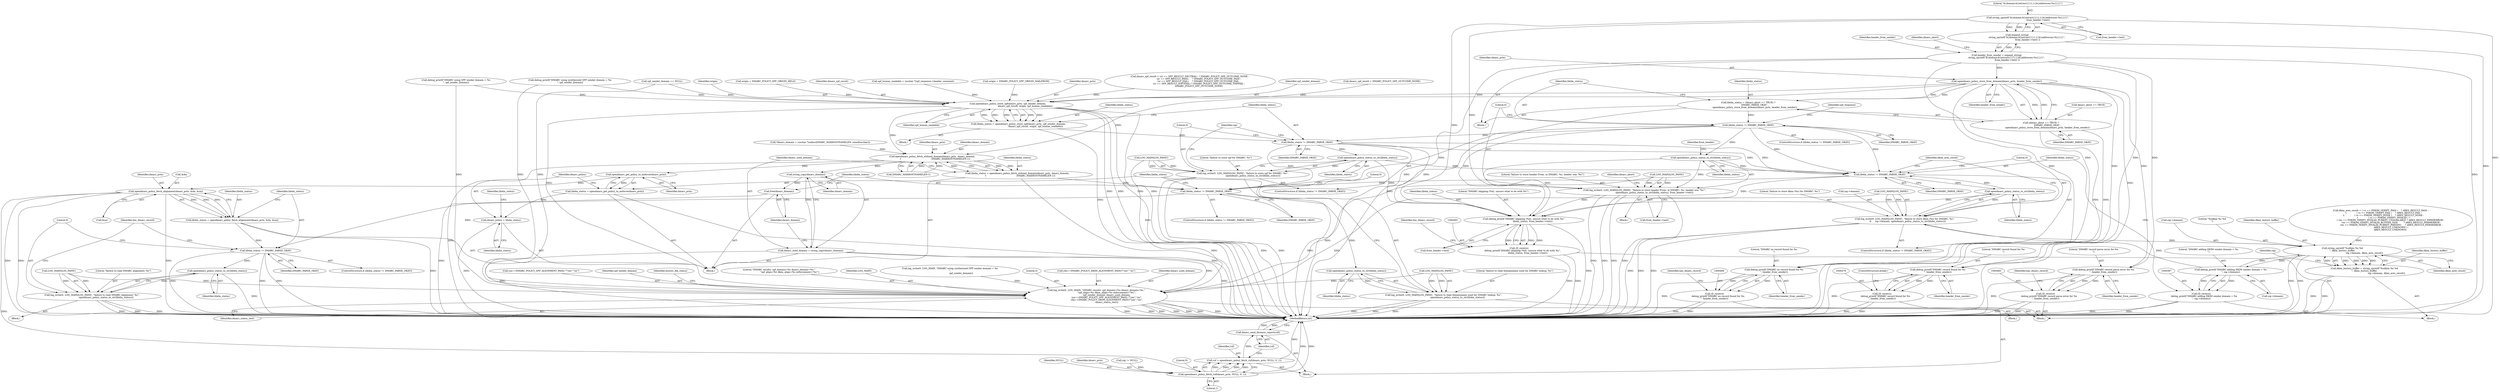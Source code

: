digraph "0_exim_5b7a7c051c9ab9ee7c924a611f90ef2be03e0ad0@API" {
"1000164" [label="(Call,string_sprintf(\"${domain:${extract{1}{:}{${addresses:%s}}}}\",\n                             from_header->text))"];
"1000163" [label="(Call,expand_string(\n                           string_sprintf(\"${domain:${extract{1}{:}{${addresses:%s}}}}\",\n                             from_header->text) ))"];
"1000161" [label="(Call,header_from_sender = expand_string(\n                           string_sprintf(\"${domain:${extract{1}{:}{${addresses:%s}}}}\",\n                             from_header->text) ))"];
"1000179" [label="(Call,opendmarc_policy_store_from_domain(dmarc_pctx, header_from_sender))"];
"1000172" [label="(Call,libdm_status = (dmarc_abort == TRUE) ?\n                  DMARC_PARSE_OKAY :\n                  opendmarc_policy_store_from_domain(dmarc_pctx, header_from_sender))"];
"1000183" [label="(Call,libdm_status != DMARC_PARSE_OKAY)"];
"1000193" [label="(Call,opendmarc_policy_status_to_str(libdm_status))"];
"1000187" [label="(Call,log_write(0, LOG_MAIN|LOG_PANIC, \"failure to store header From: in DMARC: %s, header was '%s'\",\n                           opendmarc_policy_status_to_str(libdm_status), from_header->text))"];
"1000494" [label="(Call,debug_printf(\"DMARC skipping (%d), unsure what to do with %s\",\n                        libdm_status, from_header->text))"];
"1000492" [label="(Call,(D_receive)\n          debug_printf(\"DMARC skipping (%d), unsure what to do with %s\",\n                        libdm_status, from_header->text))"];
"1000394" [label="(Call,libdm_status != DMARC_PARSE_OKAY)"];
"1000406" [label="(Call,opendmarc_policy_status_to_str(libdm_status))"];
"1000397" [label="(Call,log_write(0, LOG_MAIN|LOG_PANIC, \"failure to store dkim (%s) for DMARC: %s\",\n        \t\t     sig->domain, opendmarc_policy_status_to_str(libdm_status)))"];
"1000448" [label="(Call,string_sprintf(\"%sdkim %s %d\n\", dkim_history_buffer,\n                                                             sig->domain, dkim_ares_result))"];
"1000388" [label="(Call,debug_printf(\"DMARC adding DKIM sender domain = %s\n\", sig->domain))"];
"1000386" [label="(Call,(D_receive)\n        debug_printf(\"DMARC adding DKIM sender domain = %s\n\", sig->domain))"];
"1000446" [label="(Call,dkim_history_buffer = string_sprintf(\"%sdkim %s %d\n\", dkim_history_buffer,\n                                                             sig->domain, dkim_ares_result))"];
"1000528" [label="(Call,libdm_status != DMARC_PARSE_OKAY)"];
"1000538" [label="(Call,opendmarc_policy_status_to_str(libdm_status))"];
"1000532" [label="(Call,log_write(0, LOG_MAIN|LOG_PANIC, \"failure to read domainname used for DMARC lookup: %s\",\n                                       opendmarc_policy_status_to_str(libdm_status)))"];
"1000615" [label="(Call,libdm_status != DMARC_PARSE_OKAY)"];
"1000625" [label="(Call,opendmarc_policy_status_to_str(libdm_status))"];
"1000619" [label="(Call,log_write(0, LOG_MAIN|LOG_PANIC, \"failure to read DMARC alignment: %s\",\n                                       opendmarc_policy_status_to_str(libdm_status)))"];
"1000334" [label="(Call,libdm_status != DMARC_PARSE_OKAY)"];
"1000343" [label="(Call,opendmarc_policy_status_to_str(libdm_status))"];
"1000337" [label="(Call,log_write(0, LOG_MAIN|LOG_PANIC, \"failure to store spf for DMARC: %s\",\n                             opendmarc_policy_status_to_str(libdm_status)))"];
"1000174" [label="(Call,(dmarc_abort == TRUE) ?\n                  DMARC_PARSE_OKAY :\n                  opendmarc_policy_store_from_domain(dmarc_pctx, header_from_sender))"];
"1000327" [label="(Call,opendmarc_policy_store_spf(dmarc_pctx, spf_sender_domain,\n                                                dmarc_spf_result, origin, spf_human_readable))"];
"1000325" [label="(Call,libdm_status = opendmarc_policy_store_spf(dmarc_pctx, spf_sender_domain,\n                                                dmarc_spf_result, origin, spf_human_readable))"];
"1000515" [label="(Call,opendmarc_policy_fetch_utilized_domain(dmarc_pctx, dmarc_domain,\n        \t                                          DMARC_MAXHOSTNAMELEN-1))"];
"1000513" [label="(Call,libdm_status = opendmarc_policy_fetch_utilized_domain(dmarc_pctx, dmarc_domain,\n        \t                                          DMARC_MAXHOSTNAMELEN-1))"];
"1000523" [label="(Call,string_copy(dmarc_domain))"];
"1000521" [label="(Call,dmarc_used_domain = string_copy(dmarc_domain))"];
"1000632" [label="(Call,log_write(0, LOG_MAIN, \"DMARC results: spf_domain=%s dmarc_domain=%s \"\n                             \"spf_align=%s dkim_align=%s enforcement='%s'\",\n                             spf_sender_domain, dmarc_used_domain,\n                             (sa==DMARC_POLICY_SPF_ALIGNMENT_PASS) ?\"yes\":\"no\",\n                             (da==DMARC_POLICY_DKIM_ALIGNMENT_PASS)?\"yes\":\"no\",\n                             dmarc_status_text))"];
"1000525" [label="(Call,free(dmarc_domain))"];
"1000542" [label="(Call,opendmarc_get_policy_to_enforce(dmarc_pctx))"];
"1000540" [label="(Call,libdm_status = opendmarc_get_policy_to_enforce(dmarc_pctx))"];
"1000544" [label="(Call,dmarc_policy = libdm_status)"];
"1000608" [label="(Call,opendmarc_policy_fetch_alignment(dmarc_pctx, &da, &sa))"];
"1000606" [label="(Call,libdm_status = opendmarc_policy_fetch_alignment(dmarc_pctx, &da, &sa))"];
"1000656" [label="(Call,opendmarc_policy_fetch_ruf(dmarc_pctx, NULL, 0, 1))"];
"1000654" [label="(Call,ruf = opendmarc_policy_fetch_ruf(dmarc_pctx, NULL, 0, 1))"];
"1000661" [label="(Call,dmarc_send_forensic_report(ruf))"];
"1000467" [label="(Call,debug_printf(\"DMARC no record found for %s\n\", header_from_sender))"];
"1000465" [label="(Call,(D_receive)\n          debug_printf(\"DMARC no record found for %s\n\", header_from_sender))"];
"1000477" [label="(Call,debug_printf(\"DMARC record found for %s\n\", header_from_sender))"];
"1000475" [label="(Call,(D_receive)\n          debug_printf(\"DMARC record found for %s\n\", header_from_sender))"];
"1000484" [label="(Call,debug_printf(\"DMARC record parse error for %s\n\", header_from_sender))"];
"1000482" [label="(Call,(D_receive)\n          debug_printf(\"DMARC record parse error for %s\n\", header_from_sender))"];
"1000607" [label="(Identifier,libdm_status)"];
"1000325" [label="(Call,libdm_status = opendmarc_policy_store_spf(dmarc_pctx, spf_sender_domain,\n                                                dmarc_spf_result, origin, spf_human_readable))"];
"1000501" [label="(Identifier,has_dmarc_record)"];
"1000448" [label="(Call,string_sprintf(\"%sdkim %s %d\n\", dkim_history_buffer,\n                                                             sig->domain, dkim_ares_result))"];
"1000471" [label="(Identifier,has_dmarc_record)"];
"1000221" [label="(Call,debug_printf(\"DMARC using synthesized SPF sender domain = %s\n\", spf_sender_domain))"];
"1000179" [label="(Call,opendmarc_policy_store_from_domain(dmarc_pctx, header_from_sender))"];
"1000335" [label="(Identifier,libdm_status)"];
"1000484" [label="(Call,debug_printf(\"DMARC record parse error for %s\n\", header_from_sender))"];
"1000467" [label="(Call,debug_printf(\"DMARC no record found for %s\n\", header_from_sender))"];
"1000494" [label="(Call,debug_printf(\"DMARC skipping (%d), unsure what to do with %s\",\n                        libdm_status, from_header->text))"];
"1000488" [label="(Identifier,has_dmarc_record)"];
"1000193" [label="(Call,opendmarc_policy_status_to_str(libdm_status))"];
"1000165" [label="(Literal,\"${domain:${extract{1}{:}{${addresses:%s}}}}\")"];
"1000620" [label="(Literal,0)"];
"1000174" [label="(Call,(dmarc_abort == TRUE) ?\n                  DMARC_PARSE_OKAY :\n                  opendmarc_policy_store_from_domain(dmarc_pctx, header_from_sender))"];
"1000537" [label="(Literal,\"failure to read domainname used for DMARC lookup: %s\")"];
"1000659" [label="(Literal,0)"];
"1000230" [label="(Call,origin = DMARC_POLICY_SPF_ORIGIN_HELO)"];
"1000626" [label="(Identifier,libdm_status)"];
"1000632" [label="(Call,log_write(0, LOG_MAIN, \"DMARC results: spf_domain=%s dmarc_domain=%s \"\n                             \"spf_align=%s dkim_align=%s enforcement='%s'\",\n                             spf_sender_domain, dmarc_used_domain,\n                             (sa==DMARC_POLICY_SPF_ALIGNMENT_PASS) ?\"yes\":\"no\",\n                             (da==DMARC_POLICY_DKIM_ALIGNMENT_PASS)?\"yes\":\"no\",\n                             dmarc_status_text))"];
"1000635" [label="(Literal,\"DMARC results: spf_domain=%s dmarc_domain=%s \"\n                             \"spf_align=%s dkim_align=%s enforcement='%s'\")"];
"1000469" [label="(Identifier,header_from_sender)"];
"1000662" [label="(Identifier,ruf)"];
"1000486" [label="(Identifier,header_from_sender)"];
"1000339" [label="(Call,LOG_MAIN|LOG_PANIC)"];
"1000541" [label="(Identifier,libdm_status)"];
"1000525" [label="(Call,free(dmarc_domain))"];
"1000343" [label="(Call,opendmarc_policy_status_to_str(libdm_status))"];
"1000534" [label="(Call,LOG_MAIN|LOG_PANIC)"];
"1000185" [label="(Identifier,DMARC_PARSE_OKAY)"];
"1000194" [label="(Identifier,libdm_status)"];
"1000462" [label="(Block,)"];
"1000173" [label="(Identifier,libdm_status)"];
"1000389" [label="(Literal,\"DMARC adding DKIM sender domain = %s\n\")"];
"1000182" [label="(ControlStructure,if (libdm_status != DMARC_PARSE_OKAY))"];
"1000656" [label="(Call,opendmarc_policy_fetch_ruf(dmarc_pctx, NULL, 0, 1))"];
"1000162" [label="(Identifier,header_from_sender)"];
"1000532" [label="(Call,log_write(0, LOG_MAIN|LOG_PANIC, \"failure to read domainname used for DMARC lookup: %s\",\n                                       opendmarc_policy_status_to_str(libdm_status)))"];
"1000402" [label="(Literal,\"failure to store dkim (%s) for DMARC: %s\")"];
"1000492" [label="(Call,(D_receive)\n          debug_printf(\"DMARC skipping (%d), unsure what to do with %s\",\n                        libdm_status, from_header->text))"];
"1000625" [label="(Call,opendmarc_policy_status_to_str(libdm_status))"];
"1000456" [label="(Identifier,sig)"];
"1000619" [label="(Call,log_write(0, LOG_MAIN|LOG_PANIC, \"failure to read DMARC alignment: %s\",\n                                       opendmarc_policy_status_to_str(libdm_status)))"];
"1000614" [label="(ControlStructure,if (libdm_status != DMARC_PARSE_OKAY))"];
"1000660" [label="(Literal,1)"];
"1000527" [label="(ControlStructure,if (libdm_status != DMARC_PARSE_OKAY))"];
"1000495" [label="(Literal,\"DMARC skipping (%d), unsure what to do with %s\")"];
"1000454" [label="(Identifier,dkim_ares_result)"];
"1000394" [label="(Call,libdm_status != DMARC_PARSE_OKAY)"];
"1000465" [label="(Call,(D_receive)\n          debug_printf(\"DMARC no record found for %s\n\", header_from_sender))"];
"1000388" [label="(Call,debug_printf(\"DMARC adding DKIM sender domain = %s\n\", sig->domain))"];
"1000637" [label="(Identifier,dmarc_used_domain)"];
"1000542" [label="(Call,opendmarc_get_policy_to_enforce(dmarc_pctx))"];
"1000496" [label="(Identifier,libdm_status)"];
"1000160" [label="(Block,)"];
"1000390" [label="(Call,sig->domain)"];
"1000517" [label="(Identifier,dmarc_domain)"];
"1000661" [label="(Call,dmarc_send_forensic_report(ruf))"];
"1000531" [label="(Block,)"];
"1000515" [label="(Call,opendmarc_policy_fetch_utilized_domain(dmarc_pctx, dmarc_domain,\n        \t                                          DMARC_MAXHOSTNAMELEN-1))"];
"1000617" [label="(Identifier,DMARC_PARSE_OKAY)"];
"1000523" [label="(Call,string_copy(dmarc_domain))"];
"1000338" [label="(Literal,0)"];
"1000346" [label="(Identifier,sig)"];
"1000618" [label="(Block,)"];
"1000396" [label="(Identifier,DMARC_PARSE_OKAY)"];
"1000161" [label="(Call,header_from_sender = expand_string(\n                           string_sprintf(\"${domain:${extract{1}{:}{${addresses:%s}}}}\",\n                             from_header->text) ))"];
"1000449" [label="(Literal,\"%sdkim %s %d\n\")"];
"1000196" [label="(Identifier,from_header)"];
"1000181" [label="(Identifier,header_from_sender)"];
"1000655" [label="(Identifier,ruf)"];
"1000195" [label="(Call,from_header->text)"];
"1000164" [label="(Call,string_sprintf(\"${domain:${extract{1}{:}{${addresses:%s}}}}\",\n                             from_header->text))"];
"1000477" [label="(Call,debug_printf(\"DMARC record found for %s\n\", header_from_sender))"];
"1000403" [label="(Call,sig->domain)"];
"1000616" [label="(Identifier,libdm_status)"];
"1000654" [label="(Call,ruf = opendmarc_policy_fetch_ruf(dmarc_pctx, NULL, 0, 1))"];
"1000544" [label="(Call,dmarc_policy = libdm_status)"];
"1000539" [label="(Identifier,libdm_status)"];
"1000203" [label="(Identifier,spf_response)"];
"1000334" [label="(Call,libdm_status != DMARC_PARSE_OKAY)"];
"1000170" [label="(Identifier,dmarc_abort)"];
"1000624" [label="(Literal,\"failure to read DMARC alignment: %s\")"];
"1000192" [label="(Literal,\"failure to store header From: in DMARC: %s, header was '%s'\")"];
"1000608" [label="(Call,opendmarc_policy_fetch_alignment(dmarc_pctx, &da, &sa))"];
"1000514" [label="(Identifier,libdm_status)"];
"1000482" [label="(Call,(D_receive)\n          debug_printf(\"DMARC record parse error for %s\n\", header_from_sender))"];
"1000330" [label="(Identifier,dmarc_spf_result)"];
"1000450" [label="(Identifier,dkim_history_buffer)"];
"1000658" [label="(Identifier,NULL)"];
"1000180" [label="(Identifier,dmarc_pctx)"];
"1000344" [label="(Identifier,libdm_status)"];
"1000629" [label="(Identifier,has_dmarc_record)"];
"1000610" [label="(Call,&da)"];
"1000521" [label="(Call,dmarc_used_domain = string_copy(dmarc_domain))"];
"1000634" [label="(Identifier,LOG_MAIN)"];
"1000530" [label="(Identifier,DMARC_PARSE_OKAY)"];
"1000609" [label="(Identifier,dmarc_pctx)"];
"1000214" [label="(Call,log_write(0, LOG_MAIN, \"DMARC using synthesized SPF sender domain = %s\n\",\n                               spf_sender_domain))"];
"1000633" [label="(Literal,0)"];
"1000408" [label="(Call,dkim_ares_result = ( vs == PDKIM_VERIFY_PASS )    ? ARES_RESULT_PASS :\n        \t              ( vs == PDKIM_VERIFY_FAIL )    ? ARES_RESULT_FAIL :\n        \t              ( vs == PDKIM_VERIFY_NONE )    ? ARES_RESULT_NONE :\n        \t              ( vs == PDKIM_VERIFY_INVALID ) ?\n                           ( ves == PDKIM_VERIFY_INVALID_PUBKEY_UNAVAILABLE ? ARES_RESULT_PERMERROR :\n                             ves == PDKIM_VERIFY_INVALID_BUFFER_SIZE        ? ARES_RESULT_PERMERROR :\n                             ves == PDKIM_VERIFY_INVALID_PUBKEY_PARSING     ? ARES_RESULT_PERMERROR :\n                             ARES_RESULT_UNKNOWN ) :\n                          ARES_RESULT_UNKNOWN)"];
"1000332" [label="(Identifier,spf_human_readable)"];
"1000657" [label="(Identifier,dmarc_pctx)"];
"1000526" [label="(Identifier,dmarc_domain)"];
"1000650" [label="(Identifier,dmarc_status_text)"];
"1000314" [label="(Call,debug_printf(\"DMARC using SPF sender domain = %s\n\", spf_sender_domain))"];
"1000326" [label="(Identifier,libdm_status)"];
"1000120" [label="(Block,)"];
"1000524" [label="(Identifier,dmarc_domain)"];
"1000538" [label="(Call,opendmarc_policy_status_to_str(libdm_status))"];
"1000189" [label="(Call,LOG_MAIN|LOG_PANIC)"];
"1000305" [label="(Call,spf_human_readable = (uschar *)spf_response->header_comment)"];
"1000528" [label="(Call,libdm_status != DMARC_PARSE_OKAY)"];
"1000497" [label="(Call,from_header->text)"];
"1000163" [label="(Call,expand_string(\n                           string_sprintf(\"${domain:${extract{1}{:}{${addresses:%s}}}}\",\n                             from_header->text) ))"];
"1000327" [label="(Call,opendmarc_policy_store_spf(dmarc_pctx, spf_sender_domain,\n                                                dmarc_spf_result, origin, spf_human_readable))"];
"1000302" [label="(Call,origin = DMARC_POLICY_SPF_ORIGIN_MAILFROM)"];
"1000615" [label="(Call,libdm_status != DMARC_PARSE_OKAY)"];
"1000606" [label="(Call,libdm_status = opendmarc_policy_fetch_alignment(dmarc_pctx, &da, &sa))"];
"1000621" [label="(Call,LOG_MAIN|LOG_PANIC)"];
"1000336" [label="(Identifier,DMARC_PARSE_OKAY)"];
"1000328" [label="(Identifier,dmarc_pctx)"];
"1000342" [label="(Literal,\"failure to store spf for DMARC: %s\")"];
"1000644" [label="(Call,(da==DMARC_POLICY_DKIM_ALIGNMENT_PASS)?\"yes\":\"no\")"];
"1000485" [label="(Literal,\"DMARC record parse error for %s\n\")"];
"1000337" [label="(Call,log_write(0, LOG_MAIN|LOG_PANIC, \"failure to store spf for DMARC: %s\",\n                             opendmarc_policy_status_to_str(libdm_status)))"];
"1000353" [label="(Block,)"];
"1000516" [label="(Identifier,dmarc_pctx)"];
"1000398" [label="(Literal,0)"];
"1000183" [label="(Call,libdm_status != DMARC_PARSE_OKAY)"];
"1000397" [label="(Call,log_write(0, LOG_MAIN|LOG_PANIC, \"failure to store dkim (%s) for DMARC: %s\",\n        \t\t     sig->domain, opendmarc_policy_status_to_str(libdm_status)))"];
"1000451" [label="(Call,sig->domain)"];
"1000386" [label="(Call,(D_receive)\n        debug_printf(\"DMARC adding DKIM sender domain = %s\n\", sig->domain))"];
"1000612" [label="(Call,&sa)"];
"1000447" [label="(Identifier,dkim_history_buffer)"];
"1000631" [label="(Block,)"];
"1000406" [label="(Call,opendmarc_policy_status_to_str(libdm_status))"];
"1000350" [label="(Call,sig != NULL)"];
"1000638" [label="(Call,(sa==DMARC_POLICY_SPF_ALIGNMENT_PASS) ?\"yes\":\"no\")"];
"1000241" [label="(Call,dmarc_spf_result = (sr == SPF_RESULT_NEUTRAL)  ? DMARC_POLICY_SPF_OUTCOME_NONE :\n                         (sr == SPF_RESULT_PASS)     ? DMARC_POLICY_SPF_OUTCOME_PASS :\n                         (sr == SPF_RESULT_FAIL)     ? DMARC_POLICY_SPF_OUTCOME_FAIL :\n                         (sr == SPF_RESULT_SOFTFAIL) ? DMARC_POLICY_SPF_OUTCOME_TMPFAIL :\n                         DMARC_POLICY_SPF_OUTCOME_NONE)"];
"1000540" [label="(Call,libdm_status = opendmarc_get_policy_to_enforce(dmarc_pctx))"];
"1000166" [label="(Call,from_header->text)"];
"1000186" [label="(Block,)"];
"1000543" [label="(Identifier,dmarc_pctx)"];
"1000184" [label="(Identifier,libdm_status)"];
"1000518" [label="(Call,DMARC_MAXHOSTNAMELEN-1)"];
"1000479" [label="(Identifier,header_from_sender)"];
"1000333" [label="(ControlStructure,if (libdm_status != DMARC_PARSE_OKAY))"];
"1000329" [label="(Identifier,spf_sender_domain)"];
"1000172" [label="(Call,libdm_status = (dmarc_abort == TRUE) ?\n                  DMARC_PARSE_OKAY :\n                  opendmarc_policy_store_from_domain(dmarc_pctx, header_from_sender))"];
"1000224" [label="(Call,dmarc_spf_result = DMARC_POLICY_SPF_OUTCOME_NONE)"];
"1000548" [label="(Identifier,libdm_status)"];
"1000393" [label="(ControlStructure,if (libdm_status != DMARC_PARSE_OKAY))"];
"1000545" [label="(Identifier,dmarc_policy)"];
"1000636" [label="(Identifier,spf_sender_domain)"];
"1000513" [label="(Call,libdm_status = opendmarc_policy_fetch_utilized_domain(dmarc_pctx, dmarc_domain,\n        \t                                          DMARC_MAXHOSTNAMELEN-1))"];
"1000178" [label="(Identifier,DMARC_PARSE_OKAY)"];
"1000478" [label="(Literal,\"DMARC record found for %s\n\")"];
"1000522" [label="(Identifier,dmarc_used_domain)"];
"1000475" [label="(Call,(D_receive)\n          debug_printf(\"DMARC record found for %s\n\", header_from_sender))"];
"1000199" [label="(Identifier,dmarc_abort)"];
"1000446" [label="(Call,dkim_history_buffer = string_sprintf(\"%sdkim %s %d\n\", dkim_history_buffer,\n                                                             sig->domain, dkim_ares_result))"];
"1000399" [label="(Call,LOG_MAIN|LOG_PANIC)"];
"1000188" [label="(Literal,0)"];
"1000409" [label="(Identifier,dkim_ares_result)"];
"1000187" [label="(Call,log_write(0, LOG_MAIN|LOG_PANIC, \"failure to store header From: in DMARC: %s, header was '%s'\",\n                           opendmarc_policy_status_to_str(libdm_status), from_header->text))"];
"1000533" [label="(Literal,0)"];
"1000652" [label="(Identifier,history_file_status)"];
"1000505" [label="(Call,*dmarc_domain = (uschar *)calloc(DMARC_MAXHOSTNAMELEN, sizeof(uschar)))"];
"1000207" [label="(Call,spf_sender_domain == NULL)"];
"1000546" [label="(Identifier,libdm_status)"];
"1000175" [label="(Call,dmarc_abort == TRUE)"];
"1000331" [label="(Identifier,origin)"];
"1000468" [label="(Literal,\"DMARC no record found for %s\n\")"];
"1000395" [label="(Identifier,libdm_status)"];
"1000480" [label="(ControlStructure,break;)"];
"1000407" [label="(Identifier,libdm_status)"];
"1000529" [label="(Identifier,libdm_status)"];
"1000324" [label="(Block,)"];
"1000663" [label="(MethodReturn,int)"];
"1000164" -> "1000163"  [label="AST: "];
"1000164" -> "1000166"  [label="CFG: "];
"1000165" -> "1000164"  [label="AST: "];
"1000166" -> "1000164"  [label="AST: "];
"1000163" -> "1000164"  [label="CFG: "];
"1000164" -> "1000663"  [label="DDG: "];
"1000164" -> "1000163"  [label="DDG: "];
"1000164" -> "1000163"  [label="DDG: "];
"1000164" -> "1000187"  [label="DDG: "];
"1000164" -> "1000494"  [label="DDG: "];
"1000163" -> "1000161"  [label="AST: "];
"1000161" -> "1000163"  [label="CFG: "];
"1000163" -> "1000663"  [label="DDG: "];
"1000163" -> "1000161"  [label="DDG: "];
"1000161" -> "1000160"  [label="AST: "];
"1000162" -> "1000161"  [label="AST: "];
"1000170" -> "1000161"  [label="CFG: "];
"1000161" -> "1000663"  [label="DDG: "];
"1000161" -> "1000663"  [label="DDG: "];
"1000161" -> "1000179"  [label="DDG: "];
"1000161" -> "1000467"  [label="DDG: "];
"1000161" -> "1000477"  [label="DDG: "];
"1000161" -> "1000484"  [label="DDG: "];
"1000179" -> "1000174"  [label="AST: "];
"1000179" -> "1000181"  [label="CFG: "];
"1000180" -> "1000179"  [label="AST: "];
"1000181" -> "1000179"  [label="AST: "];
"1000174" -> "1000179"  [label="CFG: "];
"1000179" -> "1000663"  [label="DDG: "];
"1000179" -> "1000172"  [label="DDG: "];
"1000179" -> "1000172"  [label="DDG: "];
"1000179" -> "1000174"  [label="DDG: "];
"1000179" -> "1000174"  [label="DDG: "];
"1000179" -> "1000327"  [label="DDG: "];
"1000179" -> "1000467"  [label="DDG: "];
"1000179" -> "1000477"  [label="DDG: "];
"1000179" -> "1000484"  [label="DDG: "];
"1000179" -> "1000515"  [label="DDG: "];
"1000172" -> "1000160"  [label="AST: "];
"1000172" -> "1000174"  [label="CFG: "];
"1000173" -> "1000172"  [label="AST: "];
"1000174" -> "1000172"  [label="AST: "];
"1000184" -> "1000172"  [label="CFG: "];
"1000172" -> "1000663"  [label="DDG: "];
"1000172" -> "1000183"  [label="DDG: "];
"1000183" -> "1000182"  [label="AST: "];
"1000183" -> "1000185"  [label="CFG: "];
"1000184" -> "1000183"  [label="AST: "];
"1000185" -> "1000183"  [label="AST: "];
"1000188" -> "1000183"  [label="CFG: "];
"1000203" -> "1000183"  [label="CFG: "];
"1000183" -> "1000193"  [label="DDG: "];
"1000183" -> "1000334"  [label="DDG: "];
"1000183" -> "1000394"  [label="DDG: "];
"1000183" -> "1000394"  [label="DDG: "];
"1000183" -> "1000494"  [label="DDG: "];
"1000183" -> "1000528"  [label="DDG: "];
"1000193" -> "1000187"  [label="AST: "];
"1000193" -> "1000194"  [label="CFG: "];
"1000194" -> "1000193"  [label="AST: "];
"1000196" -> "1000193"  [label="CFG: "];
"1000193" -> "1000187"  [label="DDG: "];
"1000193" -> "1000394"  [label="DDG: "];
"1000193" -> "1000494"  [label="DDG: "];
"1000187" -> "1000186"  [label="AST: "];
"1000187" -> "1000195"  [label="CFG: "];
"1000188" -> "1000187"  [label="AST: "];
"1000189" -> "1000187"  [label="AST: "];
"1000192" -> "1000187"  [label="AST: "];
"1000195" -> "1000187"  [label="AST: "];
"1000199" -> "1000187"  [label="CFG: "];
"1000187" -> "1000663"  [label="DDG: "];
"1000187" -> "1000663"  [label="DDG: "];
"1000187" -> "1000663"  [label="DDG: "];
"1000187" -> "1000663"  [label="DDG: "];
"1000189" -> "1000187"  [label="DDG: "];
"1000189" -> "1000187"  [label="DDG: "];
"1000187" -> "1000494"  [label="DDG: "];
"1000494" -> "1000492"  [label="AST: "];
"1000494" -> "1000497"  [label="CFG: "];
"1000495" -> "1000494"  [label="AST: "];
"1000496" -> "1000494"  [label="AST: "];
"1000497" -> "1000494"  [label="AST: "];
"1000492" -> "1000494"  [label="CFG: "];
"1000494" -> "1000663"  [label="DDG: "];
"1000494" -> "1000492"  [label="DDG: "];
"1000494" -> "1000492"  [label="DDG: "];
"1000494" -> "1000492"  [label="DDG: "];
"1000406" -> "1000494"  [label="DDG: "];
"1000334" -> "1000494"  [label="DDG: "];
"1000394" -> "1000494"  [label="DDG: "];
"1000343" -> "1000494"  [label="DDG: "];
"1000492" -> "1000462"  [label="AST: "];
"1000493" -> "1000492"  [label="AST: "];
"1000501" -> "1000492"  [label="CFG: "];
"1000492" -> "1000663"  [label="DDG: "];
"1000492" -> "1000663"  [label="DDG: "];
"1000394" -> "1000393"  [label="AST: "];
"1000394" -> "1000396"  [label="CFG: "];
"1000395" -> "1000394"  [label="AST: "];
"1000396" -> "1000394"  [label="AST: "];
"1000398" -> "1000394"  [label="CFG: "];
"1000409" -> "1000394"  [label="CFG: "];
"1000406" -> "1000394"  [label="DDG: "];
"1000334" -> "1000394"  [label="DDG: "];
"1000334" -> "1000394"  [label="DDG: "];
"1000343" -> "1000394"  [label="DDG: "];
"1000394" -> "1000406"  [label="DDG: "];
"1000394" -> "1000528"  [label="DDG: "];
"1000406" -> "1000397"  [label="AST: "];
"1000406" -> "1000407"  [label="CFG: "];
"1000407" -> "1000406"  [label="AST: "];
"1000397" -> "1000406"  [label="CFG: "];
"1000406" -> "1000397"  [label="DDG: "];
"1000397" -> "1000393"  [label="AST: "];
"1000398" -> "1000397"  [label="AST: "];
"1000399" -> "1000397"  [label="AST: "];
"1000402" -> "1000397"  [label="AST: "];
"1000403" -> "1000397"  [label="AST: "];
"1000409" -> "1000397"  [label="CFG: "];
"1000397" -> "1000663"  [label="DDG: "];
"1000397" -> "1000663"  [label="DDG: "];
"1000397" -> "1000663"  [label="DDG: "];
"1000399" -> "1000397"  [label="DDG: "];
"1000399" -> "1000397"  [label="DDG: "];
"1000388" -> "1000397"  [label="DDG: "];
"1000397" -> "1000448"  [label="DDG: "];
"1000448" -> "1000446"  [label="AST: "];
"1000448" -> "1000454"  [label="CFG: "];
"1000449" -> "1000448"  [label="AST: "];
"1000450" -> "1000448"  [label="AST: "];
"1000451" -> "1000448"  [label="AST: "];
"1000454" -> "1000448"  [label="AST: "];
"1000446" -> "1000448"  [label="CFG: "];
"1000448" -> "1000663"  [label="DDG: "];
"1000448" -> "1000663"  [label="DDG: "];
"1000448" -> "1000388"  [label="DDG: "];
"1000448" -> "1000446"  [label="DDG: "];
"1000448" -> "1000446"  [label="DDG: "];
"1000448" -> "1000446"  [label="DDG: "];
"1000448" -> "1000446"  [label="DDG: "];
"1000446" -> "1000448"  [label="DDG: "];
"1000388" -> "1000448"  [label="DDG: "];
"1000408" -> "1000448"  [label="DDG: "];
"1000388" -> "1000386"  [label="AST: "];
"1000388" -> "1000390"  [label="CFG: "];
"1000389" -> "1000388"  [label="AST: "];
"1000390" -> "1000388"  [label="AST: "];
"1000386" -> "1000388"  [label="CFG: "];
"1000388" -> "1000386"  [label="DDG: "];
"1000388" -> "1000386"  [label="DDG: "];
"1000386" -> "1000353"  [label="AST: "];
"1000387" -> "1000386"  [label="AST: "];
"1000395" -> "1000386"  [label="CFG: "];
"1000386" -> "1000663"  [label="DDG: "];
"1000386" -> "1000663"  [label="DDG: "];
"1000446" -> "1000353"  [label="AST: "];
"1000447" -> "1000446"  [label="AST: "];
"1000456" -> "1000446"  [label="CFG: "];
"1000446" -> "1000663"  [label="DDG: "];
"1000446" -> "1000663"  [label="DDG: "];
"1000528" -> "1000527"  [label="AST: "];
"1000528" -> "1000530"  [label="CFG: "];
"1000529" -> "1000528"  [label="AST: "];
"1000530" -> "1000528"  [label="AST: "];
"1000533" -> "1000528"  [label="CFG: "];
"1000541" -> "1000528"  [label="CFG: "];
"1000513" -> "1000528"  [label="DDG: "];
"1000334" -> "1000528"  [label="DDG: "];
"1000528" -> "1000538"  [label="DDG: "];
"1000528" -> "1000615"  [label="DDG: "];
"1000538" -> "1000532"  [label="AST: "];
"1000538" -> "1000539"  [label="CFG: "];
"1000539" -> "1000538"  [label="AST: "];
"1000532" -> "1000538"  [label="CFG: "];
"1000538" -> "1000532"  [label="DDG: "];
"1000532" -> "1000531"  [label="AST: "];
"1000533" -> "1000532"  [label="AST: "];
"1000534" -> "1000532"  [label="AST: "];
"1000537" -> "1000532"  [label="AST: "];
"1000541" -> "1000532"  [label="CFG: "];
"1000532" -> "1000663"  [label="DDG: "];
"1000532" -> "1000663"  [label="DDG: "];
"1000532" -> "1000663"  [label="DDG: "];
"1000534" -> "1000532"  [label="DDG: "];
"1000534" -> "1000532"  [label="DDG: "];
"1000615" -> "1000614"  [label="AST: "];
"1000615" -> "1000617"  [label="CFG: "];
"1000616" -> "1000615"  [label="AST: "];
"1000617" -> "1000615"  [label="AST: "];
"1000620" -> "1000615"  [label="CFG: "];
"1000629" -> "1000615"  [label="CFG: "];
"1000615" -> "1000663"  [label="DDG: "];
"1000615" -> "1000663"  [label="DDG: "];
"1000615" -> "1000663"  [label="DDG: "];
"1000606" -> "1000615"  [label="DDG: "];
"1000615" -> "1000625"  [label="DDG: "];
"1000625" -> "1000619"  [label="AST: "];
"1000625" -> "1000626"  [label="CFG: "];
"1000626" -> "1000625"  [label="AST: "];
"1000619" -> "1000625"  [label="CFG: "];
"1000625" -> "1000663"  [label="DDG: "];
"1000625" -> "1000619"  [label="DDG: "];
"1000619" -> "1000618"  [label="AST: "];
"1000620" -> "1000619"  [label="AST: "];
"1000621" -> "1000619"  [label="AST: "];
"1000624" -> "1000619"  [label="AST: "];
"1000629" -> "1000619"  [label="CFG: "];
"1000619" -> "1000663"  [label="DDG: "];
"1000619" -> "1000663"  [label="DDG: "];
"1000619" -> "1000663"  [label="DDG: "];
"1000621" -> "1000619"  [label="DDG: "];
"1000621" -> "1000619"  [label="DDG: "];
"1000334" -> "1000333"  [label="AST: "];
"1000334" -> "1000336"  [label="CFG: "];
"1000335" -> "1000334"  [label="AST: "];
"1000336" -> "1000334"  [label="AST: "];
"1000338" -> "1000334"  [label="CFG: "];
"1000346" -> "1000334"  [label="CFG: "];
"1000325" -> "1000334"  [label="DDG: "];
"1000334" -> "1000343"  [label="DDG: "];
"1000343" -> "1000337"  [label="AST: "];
"1000343" -> "1000344"  [label="CFG: "];
"1000344" -> "1000343"  [label="AST: "];
"1000337" -> "1000343"  [label="CFG: "];
"1000343" -> "1000337"  [label="DDG: "];
"1000337" -> "1000333"  [label="AST: "];
"1000338" -> "1000337"  [label="AST: "];
"1000339" -> "1000337"  [label="AST: "];
"1000342" -> "1000337"  [label="AST: "];
"1000346" -> "1000337"  [label="CFG: "];
"1000337" -> "1000663"  [label="DDG: "];
"1000337" -> "1000663"  [label="DDG: "];
"1000337" -> "1000663"  [label="DDG: "];
"1000339" -> "1000337"  [label="DDG: "];
"1000339" -> "1000337"  [label="DDG: "];
"1000174" -> "1000178"  [label="CFG: "];
"1000175" -> "1000174"  [label="AST: "];
"1000178" -> "1000174"  [label="AST: "];
"1000174" -> "1000663"  [label="DDG: "];
"1000174" -> "1000663"  [label="DDG: "];
"1000327" -> "1000325"  [label="AST: "];
"1000327" -> "1000332"  [label="CFG: "];
"1000328" -> "1000327"  [label="AST: "];
"1000329" -> "1000327"  [label="AST: "];
"1000330" -> "1000327"  [label="AST: "];
"1000331" -> "1000327"  [label="AST: "];
"1000332" -> "1000327"  [label="AST: "];
"1000325" -> "1000327"  [label="CFG: "];
"1000327" -> "1000663"  [label="DDG: "];
"1000327" -> "1000663"  [label="DDG: "];
"1000327" -> "1000663"  [label="DDG: "];
"1000327" -> "1000663"  [label="DDG: "];
"1000327" -> "1000325"  [label="DDG: "];
"1000327" -> "1000325"  [label="DDG: "];
"1000327" -> "1000325"  [label="DDG: "];
"1000327" -> "1000325"  [label="DDG: "];
"1000327" -> "1000325"  [label="DDG: "];
"1000221" -> "1000327"  [label="DDG: "];
"1000314" -> "1000327"  [label="DDG: "];
"1000207" -> "1000327"  [label="DDG: "];
"1000224" -> "1000327"  [label="DDG: "];
"1000241" -> "1000327"  [label="DDG: "];
"1000302" -> "1000327"  [label="DDG: "];
"1000230" -> "1000327"  [label="DDG: "];
"1000305" -> "1000327"  [label="DDG: "];
"1000327" -> "1000515"  [label="DDG: "];
"1000327" -> "1000632"  [label="DDG: "];
"1000325" -> "1000324"  [label="AST: "];
"1000326" -> "1000325"  [label="AST: "];
"1000335" -> "1000325"  [label="CFG: "];
"1000325" -> "1000663"  [label="DDG: "];
"1000515" -> "1000513"  [label="AST: "];
"1000515" -> "1000518"  [label="CFG: "];
"1000516" -> "1000515"  [label="AST: "];
"1000517" -> "1000515"  [label="AST: "];
"1000518" -> "1000515"  [label="AST: "];
"1000513" -> "1000515"  [label="CFG: "];
"1000515" -> "1000663"  [label="DDG: "];
"1000515" -> "1000513"  [label="DDG: "];
"1000515" -> "1000513"  [label="DDG: "];
"1000515" -> "1000513"  [label="DDG: "];
"1000505" -> "1000515"  [label="DDG: "];
"1000518" -> "1000515"  [label="DDG: "];
"1000518" -> "1000515"  [label="DDG: "];
"1000515" -> "1000523"  [label="DDG: "];
"1000515" -> "1000542"  [label="DDG: "];
"1000513" -> "1000120"  [label="AST: "];
"1000514" -> "1000513"  [label="AST: "];
"1000522" -> "1000513"  [label="CFG: "];
"1000513" -> "1000663"  [label="DDG: "];
"1000523" -> "1000521"  [label="AST: "];
"1000523" -> "1000524"  [label="CFG: "];
"1000524" -> "1000523"  [label="AST: "];
"1000521" -> "1000523"  [label="CFG: "];
"1000523" -> "1000521"  [label="DDG: "];
"1000523" -> "1000525"  [label="DDG: "];
"1000521" -> "1000120"  [label="AST: "];
"1000522" -> "1000521"  [label="AST: "];
"1000526" -> "1000521"  [label="CFG: "];
"1000521" -> "1000663"  [label="DDG: "];
"1000521" -> "1000663"  [label="DDG: "];
"1000521" -> "1000632"  [label="DDG: "];
"1000632" -> "1000631"  [label="AST: "];
"1000632" -> "1000650"  [label="CFG: "];
"1000633" -> "1000632"  [label="AST: "];
"1000634" -> "1000632"  [label="AST: "];
"1000635" -> "1000632"  [label="AST: "];
"1000636" -> "1000632"  [label="AST: "];
"1000637" -> "1000632"  [label="AST: "];
"1000638" -> "1000632"  [label="AST: "];
"1000644" -> "1000632"  [label="AST: "];
"1000650" -> "1000632"  [label="AST: "];
"1000652" -> "1000632"  [label="CFG: "];
"1000632" -> "1000663"  [label="DDG: "];
"1000632" -> "1000663"  [label="DDG: "];
"1000632" -> "1000663"  [label="DDG: "];
"1000632" -> "1000663"  [label="DDG: "];
"1000632" -> "1000663"  [label="DDG: "];
"1000632" -> "1000663"  [label="DDG: "];
"1000632" -> "1000663"  [label="DDG: "];
"1000621" -> "1000632"  [label="DDG: "];
"1000189" -> "1000632"  [label="DDG: "];
"1000214" -> "1000632"  [label="DDG: "];
"1000399" -> "1000632"  [label="DDG: "];
"1000339" -> "1000632"  [label="DDG: "];
"1000534" -> "1000632"  [label="DDG: "];
"1000221" -> "1000632"  [label="DDG: "];
"1000314" -> "1000632"  [label="DDG: "];
"1000207" -> "1000632"  [label="DDG: "];
"1000525" -> "1000120"  [label="AST: "];
"1000525" -> "1000526"  [label="CFG: "];
"1000526" -> "1000525"  [label="AST: "];
"1000529" -> "1000525"  [label="CFG: "];
"1000525" -> "1000663"  [label="DDG: "];
"1000542" -> "1000540"  [label="AST: "];
"1000542" -> "1000543"  [label="CFG: "];
"1000543" -> "1000542"  [label="AST: "];
"1000540" -> "1000542"  [label="CFG: "];
"1000542" -> "1000540"  [label="DDG: "];
"1000542" -> "1000608"  [label="DDG: "];
"1000540" -> "1000120"  [label="AST: "];
"1000541" -> "1000540"  [label="AST: "];
"1000545" -> "1000540"  [label="CFG: "];
"1000540" -> "1000663"  [label="DDG: "];
"1000540" -> "1000544"  [label="DDG: "];
"1000544" -> "1000120"  [label="AST: "];
"1000544" -> "1000546"  [label="CFG: "];
"1000545" -> "1000544"  [label="AST: "];
"1000546" -> "1000544"  [label="AST: "];
"1000548" -> "1000544"  [label="CFG: "];
"1000544" -> "1000663"  [label="DDG: "];
"1000608" -> "1000606"  [label="AST: "];
"1000608" -> "1000612"  [label="CFG: "];
"1000609" -> "1000608"  [label="AST: "];
"1000610" -> "1000608"  [label="AST: "];
"1000612" -> "1000608"  [label="AST: "];
"1000606" -> "1000608"  [label="CFG: "];
"1000608" -> "1000663"  [label="DDG: "];
"1000608" -> "1000663"  [label="DDG: "];
"1000608" -> "1000663"  [label="DDG: "];
"1000608" -> "1000606"  [label="DDG: "];
"1000608" -> "1000606"  [label="DDG: "];
"1000608" -> "1000606"  [label="DDG: "];
"1000608" -> "1000656"  [label="DDG: "];
"1000606" -> "1000120"  [label="AST: "];
"1000607" -> "1000606"  [label="AST: "];
"1000616" -> "1000606"  [label="CFG: "];
"1000606" -> "1000663"  [label="DDG: "];
"1000656" -> "1000654"  [label="AST: "];
"1000656" -> "1000660"  [label="CFG: "];
"1000657" -> "1000656"  [label="AST: "];
"1000658" -> "1000656"  [label="AST: "];
"1000659" -> "1000656"  [label="AST: "];
"1000660" -> "1000656"  [label="AST: "];
"1000654" -> "1000656"  [label="CFG: "];
"1000656" -> "1000663"  [label="DDG: "];
"1000656" -> "1000663"  [label="DDG: "];
"1000656" -> "1000654"  [label="DDG: "];
"1000656" -> "1000654"  [label="DDG: "];
"1000656" -> "1000654"  [label="DDG: "];
"1000656" -> "1000654"  [label="DDG: "];
"1000350" -> "1000656"  [label="DDG: "];
"1000654" -> "1000631"  [label="AST: "];
"1000655" -> "1000654"  [label="AST: "];
"1000662" -> "1000654"  [label="CFG: "];
"1000654" -> "1000663"  [label="DDG: "];
"1000654" -> "1000661"  [label="DDG: "];
"1000661" -> "1000631"  [label="AST: "];
"1000661" -> "1000662"  [label="CFG: "];
"1000662" -> "1000661"  [label="AST: "];
"1000663" -> "1000661"  [label="CFG: "];
"1000661" -> "1000663"  [label="DDG: "];
"1000661" -> "1000663"  [label="DDG: "];
"1000467" -> "1000465"  [label="AST: "];
"1000467" -> "1000469"  [label="CFG: "];
"1000468" -> "1000467"  [label="AST: "];
"1000469" -> "1000467"  [label="AST: "];
"1000465" -> "1000467"  [label="CFG: "];
"1000467" -> "1000663"  [label="DDG: "];
"1000467" -> "1000465"  [label="DDG: "];
"1000467" -> "1000465"  [label="DDG: "];
"1000465" -> "1000462"  [label="AST: "];
"1000466" -> "1000465"  [label="AST: "];
"1000471" -> "1000465"  [label="CFG: "];
"1000465" -> "1000663"  [label="DDG: "];
"1000465" -> "1000663"  [label="DDG: "];
"1000477" -> "1000475"  [label="AST: "];
"1000477" -> "1000479"  [label="CFG: "];
"1000478" -> "1000477"  [label="AST: "];
"1000479" -> "1000477"  [label="AST: "];
"1000475" -> "1000477"  [label="CFG: "];
"1000477" -> "1000663"  [label="DDG: "];
"1000477" -> "1000475"  [label="DDG: "];
"1000477" -> "1000475"  [label="DDG: "];
"1000475" -> "1000462"  [label="AST: "];
"1000476" -> "1000475"  [label="AST: "];
"1000480" -> "1000475"  [label="CFG: "];
"1000475" -> "1000663"  [label="DDG: "];
"1000475" -> "1000663"  [label="DDG: "];
"1000484" -> "1000482"  [label="AST: "];
"1000484" -> "1000486"  [label="CFG: "];
"1000485" -> "1000484"  [label="AST: "];
"1000486" -> "1000484"  [label="AST: "];
"1000482" -> "1000484"  [label="CFG: "];
"1000484" -> "1000663"  [label="DDG: "];
"1000484" -> "1000482"  [label="DDG: "];
"1000484" -> "1000482"  [label="DDG: "];
"1000482" -> "1000462"  [label="AST: "];
"1000483" -> "1000482"  [label="AST: "];
"1000488" -> "1000482"  [label="CFG: "];
"1000482" -> "1000663"  [label="DDG: "];
"1000482" -> "1000663"  [label="DDG: "];
}
